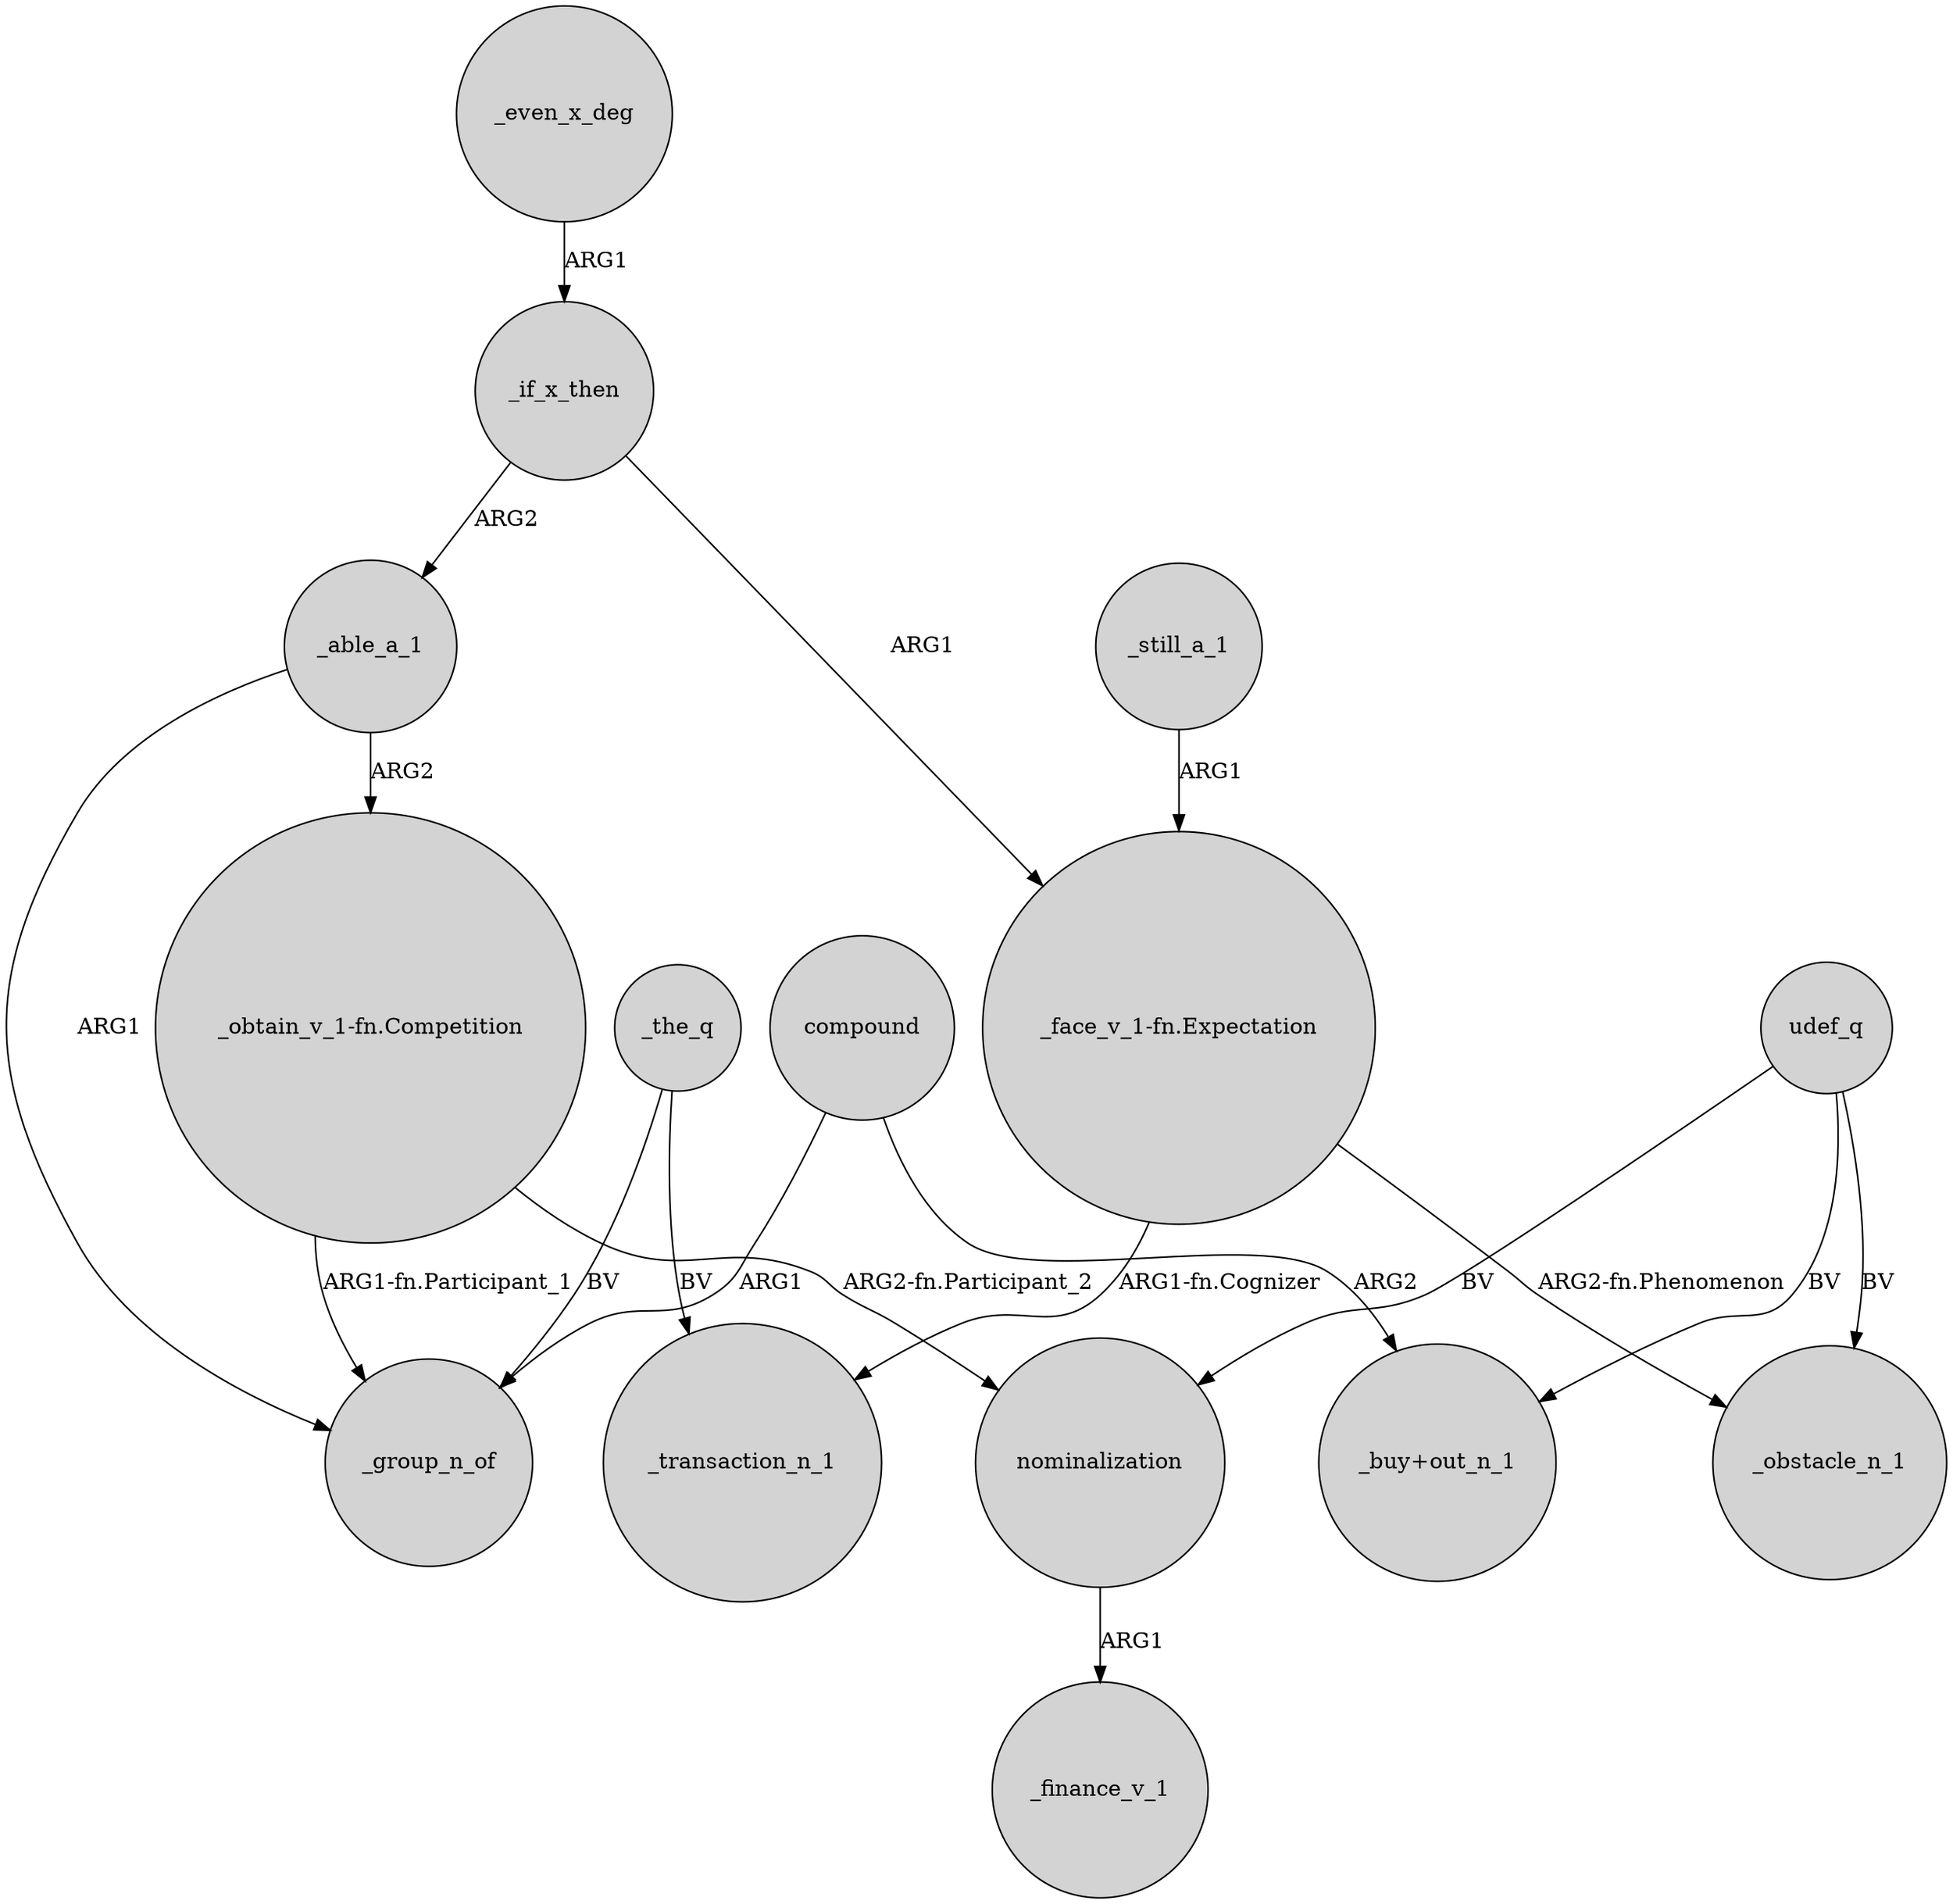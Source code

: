digraph {
	node [shape=circle style=filled]
	"_obtain_v_1-fn.Competition" -> _group_n_of [label="ARG1-fn.Participant_1"]
	"_face_v_1-fn.Expectation" -> _obstacle_n_1 [label="ARG2-fn.Phenomenon"]
	_able_a_1 -> "_obtain_v_1-fn.Competition" [label=ARG2]
	_even_x_deg -> _if_x_then [label=ARG1]
	udef_q -> _obstacle_n_1 [label=BV]
	"_face_v_1-fn.Expectation" -> _transaction_n_1 [label="ARG1-fn.Cognizer"]
	_able_a_1 -> _group_n_of [label=ARG1]
	_the_q -> _group_n_of [label=BV]
	udef_q -> "_buy+out_n_1" [label=BV]
	"_obtain_v_1-fn.Competition" -> nominalization [label="ARG2-fn.Participant_2"]
	nominalization -> _finance_v_1 [label=ARG1]
	_if_x_then -> "_face_v_1-fn.Expectation" [label=ARG1]
	compound -> _group_n_of [label=ARG1]
	_still_a_1 -> "_face_v_1-fn.Expectation" [label=ARG1]
	_if_x_then -> _able_a_1 [label=ARG2]
	_the_q -> _transaction_n_1 [label=BV]
	udef_q -> nominalization [label=BV]
	compound -> "_buy+out_n_1" [label=ARG2]
}
